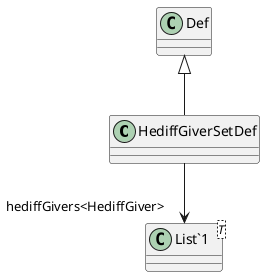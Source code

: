 @startuml
class HediffGiverSetDef {
}
class "List`1"<T> {
}
Def <|-- HediffGiverSetDef
HediffGiverSetDef --> "hediffGivers<HediffGiver>" "List`1"
@enduml
